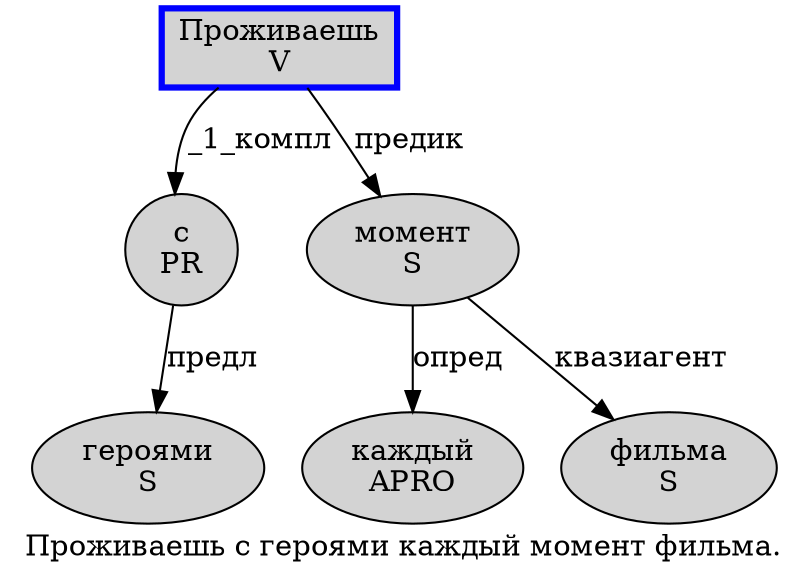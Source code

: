 digraph SENTENCE_1660 {
	graph [label="Проживаешь с героями каждый момент фильма."]
	node [style=filled]
		0 [label="Проживаешь
V" color=blue fillcolor=lightgray penwidth=3 shape=box]
		1 [label="с
PR" color="" fillcolor=lightgray penwidth=1 shape=ellipse]
		2 [label="героями
S" color="" fillcolor=lightgray penwidth=1 shape=ellipse]
		3 [label="каждый
APRO" color="" fillcolor=lightgray penwidth=1 shape=ellipse]
		4 [label="момент
S" color="" fillcolor=lightgray penwidth=1 shape=ellipse]
		5 [label="фильма
S" color="" fillcolor=lightgray penwidth=1 shape=ellipse]
			4 -> 3 [label="опред"]
			4 -> 5 [label="квазиагент"]
			0 -> 1 [label="_1_компл"]
			0 -> 4 [label="предик"]
			1 -> 2 [label="предл"]
}
